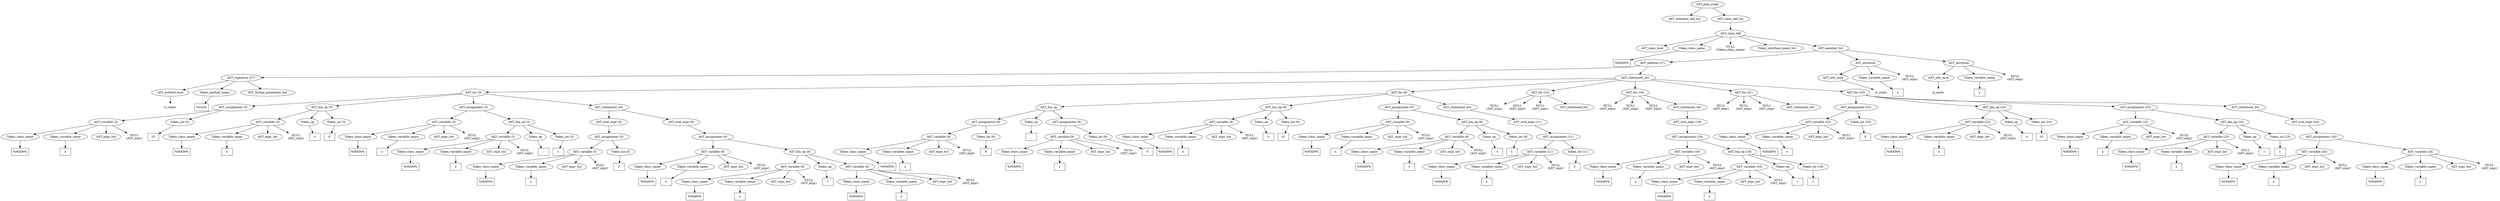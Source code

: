 /*
 * AST in dot format generated by phc -- the PHP compiler
 */

digraph AST {
node_0 [label="AST_php_script"];
node_1 [label="AST_interface_def_list"];
node_2 [label="AST_class_def_list"];
node_3 [label="AST_class_def"];
node_4 [label="AST_class_mod"];
node_5 [label="Token_class_name"];
node_6 [label="%MAIN%", shape=box]
node_5 -> node_6;
node_7 [label="NULL\n(Token_class_name)", shape=plaintext]
node_8 [label="Token_interface_name_list"];
node_9 [label="AST_member_list"];
node_10 [label="AST_method (27)"];
node_11 [label="AST_signature (27)"];
node_12 [label="AST_method_mod"];
node_13 [label="is_static", shape=plaintext]
node_12 -> node_13;
node_14 [label="Token_method_name"];
node_15 [label="%run%", shape=box]
node_14 -> node_15;
node_16 [label="AST_formal_parameter_list"];
node_11 -> node_16;
node_11 -> node_14;
node_11 -> node_12;
node_17 [label="AST_statement_list"];
node_18 [label="AST_for (3)"];
node_19 [label="AST_assignment (3)"];
node_20 [label="AST_variable (3)"];
node_21 [label="Token_class_name"];
node_22 [label="%MAIN%", shape=box]
node_21 -> node_22;
node_23 [label="Token_variable_name"];
node_24 [label="x", shape=box]
node_23 -> node_24;
node_25 [label="AST_expr_list"];
node_26 [label="NULL\n(AST_expr)", shape=plaintext]
node_20 -> node_26;
node_20 -> node_25;
node_20 -> node_23;
node_20 -> node_21;
node_27 [label="Token_int (3)"];
node_28 [label="10", shape=box]
node_27 -> node_28;
node_19 -> node_27;
node_19 -> node_20;
node_29 [label="AST_bin_op (3)"];
node_30 [label="AST_variable (3)"];
node_31 [label="Token_class_name"];
node_32 [label="%MAIN%", shape=box]
node_31 -> node_32;
node_33 [label="Token_variable_name"];
node_34 [label="x", shape=box]
node_33 -> node_34;
node_35 [label="AST_expr_list"];
node_36 [label="NULL\n(AST_expr)", shape=plaintext]
node_30 -> node_36;
node_30 -> node_35;
node_30 -> node_33;
node_30 -> node_31;
node_37 [label="Token_op"];
node_38 [label=">", shape=box]
node_37 -> node_38;
node_39 [label="Token_int (3)"];
node_40 [label="0", shape=box]
node_39 -> node_40;
node_29 -> node_39;
node_29 -> node_37;
node_29 -> node_30;
node_41 [label="AST_assignment (3)"];
node_42 [label="AST_variable (3)"];
node_43 [label="Token_class_name"];
node_44 [label="%MAIN%", shape=box]
node_43 -> node_44;
node_45 [label="Token_variable_name"];
node_46 [label="x", shape=box]
node_45 -> node_46;
node_47 [label="AST_expr_list"];
node_48 [label="NULL\n(AST_expr)", shape=plaintext]
node_42 -> node_48;
node_42 -> node_47;
node_42 -> node_45;
node_42 -> node_43;
node_49 [label="AST_bin_op (3)"];
node_50 [label="AST_variable (3)"];
node_51 [label="Token_class_name"];
node_52 [label="%MAIN%", shape=box]
node_51 -> node_52;
node_53 [label="Token_variable_name"];
node_54 [label="x", shape=box]
node_53 -> node_54;
node_55 [label="AST_expr_list"];
node_56 [label="NULL\n(AST_expr)", shape=plaintext]
node_50 -> node_56;
node_50 -> node_55;
node_50 -> node_53;
node_50 -> node_51;
node_57 [label="Token_op"];
node_58 [label="-", shape=box]
node_57 -> node_58;
node_59 [label="Token_int (3)"];
node_60 [label="1", shape=box]
node_59 -> node_60;
node_49 -> node_59;
node_49 -> node_57;
node_49 -> node_50;
node_41 -> node_49;
node_41 -> node_42;
node_61 [label="AST_statement_list"];
node_62 [label="AST_eval_expr (5)"];
node_63 [label="AST_assignment (5)"];
node_64 [label="AST_variable (5)"];
node_65 [label="Token_class_name"];
node_66 [label="%MAIN%", shape=box]
node_65 -> node_66;
node_67 [label="Token_variable_name"];
node_68 [label="y", shape=box]
node_67 -> node_68;
node_69 [label="AST_expr_list"];
node_70 [label="NULL\n(AST_expr)", shape=plaintext]
node_64 -> node_70;
node_64 -> node_69;
node_64 -> node_67;
node_64 -> node_65;
node_71 [label="Token_int (5)"];
node_72 [label="2", shape=box]
node_71 -> node_72;
node_63 -> node_71;
node_63 -> node_64;
node_62 -> node_63;
node_73 [label="AST_eval_expr (6)"];
node_74 [label="AST_assignment (6)"];
node_75 [label="AST_variable (6)"];
node_76 [label="Token_class_name"];
node_77 [label="%MAIN%", shape=box]
node_76 -> node_77;
node_78 [label="Token_variable_name"];
node_79 [label="y", shape=box]
node_78 -> node_79;
node_80 [label="AST_expr_list"];
node_81 [label="NULL\n(AST_expr)", shape=plaintext]
node_75 -> node_81;
node_75 -> node_80;
node_75 -> node_78;
node_75 -> node_76;
node_82 [label="AST_bin_op (6)"];
node_83 [label="AST_variable (6)"];
node_84 [label="Token_class_name"];
node_85 [label="%MAIN%", shape=box]
node_84 -> node_85;
node_86 [label="Token_variable_name"];
node_87 [label="y", shape=box]
node_86 -> node_87;
node_88 [label="AST_expr_list"];
node_89 [label="NULL\n(AST_expr)", shape=plaintext]
node_83 -> node_89;
node_83 -> node_88;
node_83 -> node_86;
node_83 -> node_84;
node_90 [label="Token_op"];
node_91 [label="*", shape=box]
node_90 -> node_91;
node_92 [label="AST_variable (6)"];
node_93 [label="Token_class_name"];
node_94 [label="%MAIN%", shape=box]
node_93 -> node_94;
node_95 [label="Token_variable_name"];
node_96 [label="y", shape=box]
node_95 -> node_96;
node_97 [label="AST_expr_list"];
node_98 [label="NULL\n(AST_expr)", shape=plaintext]
node_92 -> node_98;
node_92 -> node_97;
node_92 -> node_95;
node_92 -> node_93;
node_82 -> node_92;
node_82 -> node_90;
node_82 -> node_83;
node_74 -> node_82;
node_74 -> node_75;
node_73 -> node_74;
node_61 -> node_73;
node_61 -> node_62;
node_18 -> node_61;
node_18 -> node_41;
node_18 -> node_29;
node_18 -> node_19;
node_99 [label="AST_for (9)"];
node_100 [label="AST_bin_op"];
node_101 [label="AST_assignment (9)"];
node_102 [label="AST_variable (9)"];
node_103 [label="Token_class_name"];
node_104 [label="%MAIN%", shape=box]
node_103 -> node_104;
node_105 [label="Token_variable_name"];
node_106 [label="x", shape=box]
node_105 -> node_106;
node_107 [label="AST_expr_list"];
node_108 [label="NULL\n(AST_expr)", shape=plaintext]
node_102 -> node_108;
node_102 -> node_107;
node_102 -> node_105;
node_102 -> node_103;
node_109 [label="Token_int (9)"];
node_110 [label="0", shape=box]
node_109 -> node_110;
node_101 -> node_109;
node_101 -> node_102;
node_111 [label="Token_op"];
node_112 [label=",", shape=box]
node_111 -> node_112;
node_113 [label="AST_assignment (9)"];
node_114 [label="AST_variable (9)"];
node_115 [label="Token_class_name"];
node_116 [label="%MAIN%", shape=box]
node_115 -> node_116;
node_117 [label="Token_variable_name"];
node_118 [label="y", shape=box]
node_117 -> node_118;
node_119 [label="AST_expr_list"];
node_120 [label="NULL\n(AST_expr)", shape=plaintext]
node_114 -> node_120;
node_114 -> node_119;
node_114 -> node_117;
node_114 -> node_115;
node_121 [label="Token_int (9)"];
node_122 [label="0", shape=box]
node_121 -> node_122;
node_113 -> node_121;
node_113 -> node_114;
node_100 -> node_113;
node_100 -> node_111;
node_100 -> node_101;
node_123 [label="AST_bin_op (9)"];
node_124 [label="AST_variable (9)"];
node_125 [label="Token_class_name"];
node_126 [label="%MAIN%", shape=box]
node_125 -> node_126;
node_127 [label="Token_variable_name"];
node_128 [label="x", shape=box]
node_127 -> node_128;
node_129 [label="AST_expr_list"];
node_130 [label="NULL\n(AST_expr)", shape=plaintext]
node_124 -> node_130;
node_124 -> node_129;
node_124 -> node_127;
node_124 -> node_125;
node_131 [label="Token_op"];
node_132 [label=">", shape=box]
node_131 -> node_132;
node_133 [label="Token_int (9)"];
node_134 [label="10", shape=box]
node_133 -> node_134;
node_123 -> node_133;
node_123 -> node_131;
node_123 -> node_124;
node_135 [label="AST_assignment (9)"];
node_136 [label="AST_variable (9)"];
node_137 [label="Token_class_name"];
node_138 [label="%MAIN%", shape=box]
node_137 -> node_138;
node_139 [label="Token_variable_name"];
node_140 [label="x", shape=box]
node_139 -> node_140;
node_141 [label="AST_expr_list"];
node_142 [label="NULL\n(AST_expr)", shape=plaintext]
node_136 -> node_142;
node_136 -> node_141;
node_136 -> node_139;
node_136 -> node_137;
node_143 [label="AST_bin_op (9)"];
node_144 [label="AST_variable (9)"];
node_145 [label="Token_class_name"];
node_146 [label="%MAIN%", shape=box]
node_145 -> node_146;
node_147 [label="Token_variable_name"];
node_148 [label="x", shape=box]
node_147 -> node_148;
node_149 [label="AST_expr_list"];
node_150 [label="NULL\n(AST_expr)", shape=plaintext]
node_144 -> node_150;
node_144 -> node_149;
node_144 -> node_147;
node_144 -> node_145;
node_151 [label="Token_op"];
node_152 [label="+", shape=box]
node_151 -> node_152;
node_153 [label="Token_int (9)"];
node_154 [label="1", shape=box]
node_153 -> node_154;
node_143 -> node_153;
node_143 -> node_151;
node_143 -> node_144;
node_135 -> node_143;
node_135 -> node_136;
node_155 [label="AST_statement_list"];
node_156 [label="AST_eval_expr (11)"];
node_157 [label="AST_assignment (11)"];
node_158 [label="AST_variable (11)"];
node_159 [label="Token_class_name"];
node_160 [label="%MAIN%", shape=box]
node_159 -> node_160;
node_161 [label="Token_variable_name"];
node_162 [label="x", shape=box]
node_161 -> node_162;
node_163 [label="AST_expr_list"];
node_164 [label="NULL\n(AST_expr)", shape=plaintext]
node_158 -> node_164;
node_158 -> node_163;
node_158 -> node_161;
node_158 -> node_159;
node_165 [label="Token_int (11)"];
node_166 [label="3", shape=box]
node_165 -> node_166;
node_157 -> node_165;
node_157 -> node_158;
node_156 -> node_157;
node_155 -> node_156;
node_99 -> node_155;
node_99 -> node_135;
node_99 -> node_123;
node_99 -> node_100;
node_167 [label="AST_for (14)"];
node_168 [label="NULL\n(AST_expr)", shape=plaintext]
node_169 [label="NULL\n(AST_expr)", shape=plaintext]
node_170 [label="NULL\n(AST_expr)", shape=plaintext]
node_171 [label="AST_statement_list"];
node_167 -> node_171;
node_167 -> node_170;
node_167 -> node_169;
node_167 -> node_168;
node_172 [label="AST_for (19)"];
node_173 [label="NULL\n(AST_expr)", shape=plaintext]
node_174 [label="NULL\n(AST_expr)", shape=plaintext]
node_175 [label="NULL\n(AST_expr)", shape=plaintext]
node_176 [label="AST_statement_list"];
node_177 [label="AST_eval_expr (19)"];
node_178 [label="AST_assignment (19)"];
node_179 [label="AST_variable (19)"];
node_180 [label="Token_class_name"];
node_181 [label="%MAIN%", shape=box]
node_180 -> node_181;
node_182 [label="Token_variable_name"];
node_183 [label="x", shape=box]
node_182 -> node_183;
node_184 [label="AST_expr_list"];
node_185 [label="NULL\n(AST_expr)", shape=plaintext]
node_179 -> node_185;
node_179 -> node_184;
node_179 -> node_182;
node_179 -> node_180;
node_186 [label="AST_bin_op (19)"];
node_187 [label="AST_variable (19)"];
node_188 [label="Token_class_name"];
node_189 [label="%MAIN%", shape=box]
node_188 -> node_189;
node_190 [label="Token_variable_name"];
node_191 [label="x", shape=box]
node_190 -> node_191;
node_192 [label="AST_expr_list"];
node_193 [label="NULL\n(AST_expr)", shape=plaintext]
node_187 -> node_193;
node_187 -> node_192;
node_187 -> node_190;
node_187 -> node_188;
node_194 [label="Token_op"];
node_195 [label="+", shape=box]
node_194 -> node_195;
node_196 [label="Token_int (19)"];
node_197 [label="1", shape=box]
node_196 -> node_197;
node_186 -> node_196;
node_186 -> node_194;
node_186 -> node_187;
node_178 -> node_186;
node_178 -> node_179;
node_177 -> node_178;
node_176 -> node_177;
node_172 -> node_176;
node_172 -> node_175;
node_172 -> node_174;
node_172 -> node_173;
node_198 [label="AST_for (21)"];
node_199 [label="NULL\n(AST_expr)", shape=plaintext]
node_200 [label="NULL\n(AST_expr)", shape=plaintext]
node_201 [label="NULL\n(AST_expr)", shape=plaintext]
node_202 [label="AST_statement_list"];
node_198 -> node_202;
node_198 -> node_201;
node_198 -> node_200;
node_198 -> node_199;
node_203 [label="AST_for (23)"];
node_204 [label="AST_assignment (23)"];
node_205 [label="AST_variable (23)"];
node_206 [label="Token_class_name"];
node_207 [label="%MAIN%", shape=box]
node_206 -> node_207;
node_208 [label="Token_variable_name"];
node_209 [label="x", shape=box]
node_208 -> node_209;
node_210 [label="AST_expr_list"];
node_211 [label="NULL\n(AST_expr)", shape=plaintext]
node_205 -> node_211;
node_205 -> node_210;
node_205 -> node_208;
node_205 -> node_206;
node_212 [label="Token_int (23)"];
node_213 [label="0", shape=box]
node_212 -> node_213;
node_204 -> node_212;
node_204 -> node_205;
node_214 [label="AST_bin_op (23)"];
node_215 [label="AST_variable (23)"];
node_216 [label="Token_class_name"];
node_217 [label="%MAIN%", shape=box]
node_216 -> node_217;
node_218 [label="Token_variable_name"];
node_219 [label="x", shape=box]
node_218 -> node_219;
node_220 [label="AST_expr_list"];
node_221 [label="NULL\n(AST_expr)", shape=plaintext]
node_215 -> node_221;
node_215 -> node_220;
node_215 -> node_218;
node_215 -> node_216;
node_222 [label="Token_op"];
node_223 [label="<", shape=box]
node_222 -> node_223;
node_224 [label="Token_int (23)"];
node_225 [label="10", shape=box]
node_224 -> node_225;
node_214 -> node_224;
node_214 -> node_222;
node_214 -> node_215;
node_226 [label="AST_assignment (23)"];
node_227 [label="AST_variable (23)"];
node_228 [label="Token_class_name"];
node_229 [label="%MAIN%", shape=box]
node_228 -> node_229;
node_230 [label="Token_variable_name"];
node_231 [label="x", shape=box]
node_230 -> node_231;
node_232 [label="AST_expr_list"];
node_233 [label="NULL\n(AST_expr)", shape=plaintext]
node_227 -> node_233;
node_227 -> node_232;
node_227 -> node_230;
node_227 -> node_228;
node_234 [label="AST_bin_op (23)"];
node_235 [label="AST_variable (23)"];
node_236 [label="Token_class_name"];
node_237 [label="%MAIN%", shape=box]
node_236 -> node_237;
node_238 [label="Token_variable_name"];
node_239 [label="x", shape=box]
node_238 -> node_239;
node_240 [label="AST_expr_list"];
node_241 [label="NULL\n(AST_expr)", shape=plaintext]
node_235 -> node_241;
node_235 -> node_240;
node_235 -> node_238;
node_235 -> node_236;
node_242 [label="Token_op"];
node_243 [label="+", shape=box]
node_242 -> node_243;
node_244 [label="Token_int (23)"];
node_245 [label="1", shape=box]
node_244 -> node_245;
node_234 -> node_244;
node_234 -> node_242;
node_234 -> node_235;
node_226 -> node_234;
node_226 -> node_227;
node_246 [label="AST_statement_list"];
node_247 [label="AST_eval_expr (24)"];
node_248 [label="AST_assignment (24)"];
node_249 [label="AST_variable (24)"];
node_250 [label="Token_class_name"];
node_251 [label="%MAIN%", shape=box]
node_250 -> node_251;
node_252 [label="Token_variable_name"];
node_253 [label="x", shape=box]
node_252 -> node_253;
node_254 [label="AST_expr_list"];
node_255 [label="NULL\n(AST_expr)", shape=plaintext]
node_249 -> node_255;
node_249 -> node_254;
node_249 -> node_252;
node_249 -> node_250;
node_256 [label="AST_variable (24)"];
node_257 [label="Token_class_name"];
node_258 [label="%MAIN%", shape=box]
node_257 -> node_258;
node_259 [label="Token_variable_name"];
node_260 [label="y", shape=box]
node_259 -> node_260;
node_261 [label="AST_expr_list"];
node_262 [label="NULL\n(AST_expr)", shape=plaintext]
node_256 -> node_262;
node_256 -> node_261;
node_256 -> node_259;
node_256 -> node_257;
node_248 -> node_256;
node_248 -> node_249;
node_247 -> node_248;
node_246 -> node_247;
node_203 -> node_246;
node_203 -> node_226;
node_203 -> node_214;
node_203 -> node_204;
node_17 -> node_203;
node_17 -> node_198;
node_17 -> node_172;
node_17 -> node_167;
node_17 -> node_99;
node_17 -> node_18;
node_10 -> node_17;
node_10 -> node_11;
node_263 [label="AST_attribute"];
node_264 [label="AST_attr_mod"];
node_265 [label="is_static", shape=plaintext]
node_264 -> node_265;
node_266 [label="Token_variable_name"];
node_267 [label="x", shape=box]
node_266 -> node_267;
node_268 [label="NULL\n(AST_expr)", shape=plaintext]
node_263 -> node_268;
node_263 -> node_266;
node_263 -> node_264;
node_269 [label="AST_attribute"];
node_270 [label="AST_attr_mod"];
node_271 [label="is_static", shape=plaintext]
node_270 -> node_271;
node_272 [label="Token_variable_name"];
node_273 [label="y", shape=box]
node_272 -> node_273;
node_274 [label="NULL\n(AST_expr)", shape=plaintext]
node_269 -> node_274;
node_269 -> node_272;
node_269 -> node_270;
node_9 -> node_269;
node_9 -> node_263;
node_9 -> node_10;
node_3 -> node_9;
node_3 -> node_8;
node_3 -> node_7;
node_3 -> node_5;
node_3 -> node_4;
node_2 -> node_3;
node_0 -> node_2;
node_0 -> node_1;
}
